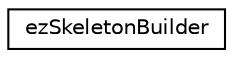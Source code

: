 digraph "Graphical Class Hierarchy"
{
 // LATEX_PDF_SIZE
  edge [fontname="Helvetica",fontsize="10",labelfontname="Helvetica",labelfontsize="10"];
  node [fontname="Helvetica",fontsize="10",shape=record];
  rankdir="LR";
  Node0 [label="ezSkeletonBuilder",height=0.2,width=0.4,color="black", fillcolor="white", style="filled",URL="$d1/d87/classez_skeleton_builder.htm",tooltip="The skeleton builder class provides the means to build skeleton instances from scratch...."];
}
